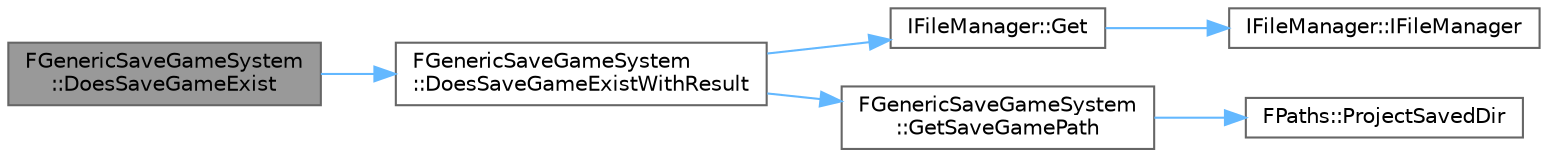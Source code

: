 digraph "FGenericSaveGameSystem::DoesSaveGameExist"
{
 // INTERACTIVE_SVG=YES
 // LATEX_PDF_SIZE
  bgcolor="transparent";
  edge [fontname=Helvetica,fontsize=10,labelfontname=Helvetica,labelfontsize=10];
  node [fontname=Helvetica,fontsize=10,shape=box,height=0.2,width=0.4];
  rankdir="LR";
  Node1 [id="Node000001",label="FGenericSaveGameSystem\l::DoesSaveGameExist",height=0.2,width=0.4,color="gray40", fillcolor="grey60", style="filled", fontcolor="black",tooltip="Return true if the named savegame exists (probably not useful with NativeUI."];
  Node1 -> Node2 [id="edge1_Node000001_Node000002",color="steelblue1",style="solid",tooltip=" "];
  Node2 [id="Node000002",label="FGenericSaveGameSystem\l::DoesSaveGameExistWithResult",height=0.2,width=0.4,color="grey40", fillcolor="white", style="filled",URL="$d0/d41/classFGenericSaveGameSystem.html#a339a52372d5170313522992505666ab3",tooltip="Similar to DoesSaveGameExist, except returns a result code with more information."];
  Node2 -> Node3 [id="edge2_Node000002_Node000003",color="steelblue1",style="solid",tooltip=" "];
  Node3 [id="Node000003",label="IFileManager::Get",height=0.2,width=0.4,color="grey40", fillcolor="white", style="filled",URL="$d5/dec/classIFileManager.html#a6e22a65906040d86c2de7f90194937d6",tooltip="Singleton access, platform specific, also calls PreInit()"];
  Node3 -> Node4 [id="edge3_Node000003_Node000004",color="steelblue1",style="solid",tooltip=" "];
  Node4 [id="Node000004",label="IFileManager::IFileManager",height=0.2,width=0.4,color="grey40", fillcolor="white", style="filled",URL="$d5/dec/classIFileManager.html#adebb53bb6ca5667c05e416aaf26e333f",tooltip="Construtor."];
  Node2 -> Node5 [id="edge4_Node000002_Node000005",color="steelblue1",style="solid",tooltip=" "];
  Node5 [id="Node000005",label="FGenericSaveGameSystem\l::GetSaveGamePath",height=0.2,width=0.4,color="grey40", fillcolor="white", style="filled",URL="$d0/d41/classFGenericSaveGameSystem.html#af6af14cdebae5e3c870b4b3fcc1d8936",tooltip="Get the path to save game file for the given name, a platform may be able to simply override this and..."];
  Node5 -> Node6 [id="edge5_Node000005_Node000006",color="steelblue1",style="solid",tooltip=" "];
  Node6 [id="Node000006",label="FPaths::ProjectSavedDir",height=0.2,width=0.4,color="grey40", fillcolor="white", style="filled",URL="$df/d4c/classFPaths.html#afb2e5093bdeb2bd4e6683db54d617f9a",tooltip="Returns the saved directory of the current game by looking at FApp::GetProjectName()."];
}
